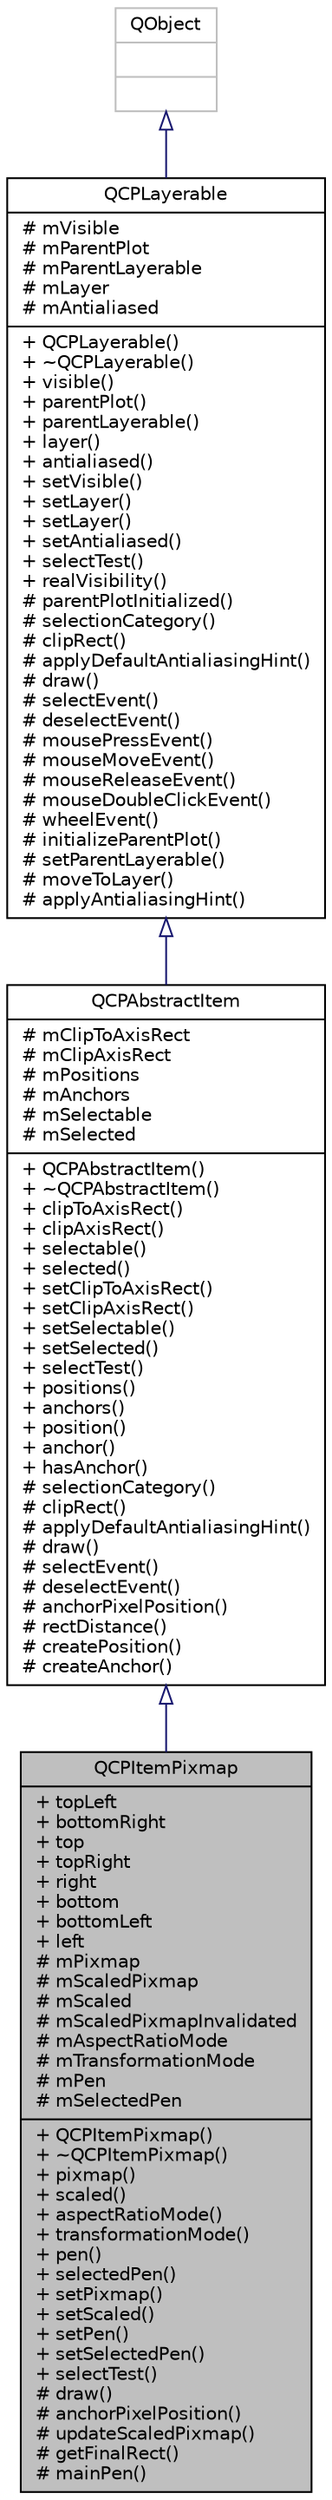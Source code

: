 digraph "QCPItemPixmap"
{
  edge [fontname="Helvetica",fontsize="10",labelfontname="Helvetica",labelfontsize="10"];
  node [fontname="Helvetica",fontsize="10",shape=record];
  Node652 [label="{QCPItemPixmap\n|+ topLeft\l+ bottomRight\l+ top\l+ topRight\l+ right\l+ bottom\l+ bottomLeft\l+ left\l# mPixmap\l# mScaledPixmap\l# mScaled\l# mScaledPixmapInvalidated\l# mAspectRatioMode\l# mTransformationMode\l# mPen\l# mSelectedPen\l|+ QCPItemPixmap()\l+ ~QCPItemPixmap()\l+ pixmap()\l+ scaled()\l+ aspectRatioMode()\l+ transformationMode()\l+ pen()\l+ selectedPen()\l+ setPixmap()\l+ setScaled()\l+ setPen()\l+ setSelectedPen()\l+ selectTest()\l# draw()\l# anchorPixelPosition()\l# updateScaledPixmap()\l# getFinalRect()\l# mainPen()\l}",height=0.2,width=0.4,color="black", fillcolor="grey75", style="filled", fontcolor="black"];
  Node653 -> Node652 [dir="back",color="midnightblue",fontsize="10",style="solid",arrowtail="onormal",fontname="Helvetica"];
  Node653 [label="{QCPAbstractItem\n|# mClipToAxisRect\l# mClipAxisRect\l# mPositions\l# mAnchors\l# mSelectable\l# mSelected\l|+ QCPAbstractItem()\l+ ~QCPAbstractItem()\l+ clipToAxisRect()\l+ clipAxisRect()\l+ selectable()\l+ selected()\l+ setClipToAxisRect()\l+ setClipAxisRect()\l+ setSelectable()\l+ setSelected()\l+ selectTest()\l+ positions()\l+ anchors()\l+ position()\l+ anchor()\l+ hasAnchor()\l# selectionCategory()\l# clipRect()\l# applyDefaultAntialiasingHint()\l# draw()\l# selectEvent()\l# deselectEvent()\l# anchorPixelPosition()\l# rectDistance()\l# createPosition()\l# createAnchor()\l}",height=0.2,width=0.4,color="black", fillcolor="white", style="filled",URL="$classQCPAbstractItem.html",tooltip="The abstract base class for all items in a plot. "];
  Node654 -> Node653 [dir="back",color="midnightblue",fontsize="10",style="solid",arrowtail="onormal",fontname="Helvetica"];
  Node654 [label="{QCPLayerable\n|# mVisible\l# mParentPlot\l# mParentLayerable\l# mLayer\l# mAntialiased\l|+ QCPLayerable()\l+ ~QCPLayerable()\l+ visible()\l+ parentPlot()\l+ parentLayerable()\l+ layer()\l+ antialiased()\l+ setVisible()\l+ setLayer()\l+ setLayer()\l+ setAntialiased()\l+ selectTest()\l+ realVisibility()\l# parentPlotInitialized()\l# selectionCategory()\l# clipRect()\l# applyDefaultAntialiasingHint()\l# draw()\l# selectEvent()\l# deselectEvent()\l# mousePressEvent()\l# mouseMoveEvent()\l# mouseReleaseEvent()\l# mouseDoubleClickEvent()\l# wheelEvent()\l# initializeParentPlot()\l# setParentLayerable()\l# moveToLayer()\l# applyAntialiasingHint()\l}",height=0.2,width=0.4,color="black", fillcolor="white", style="filled",URL="$classQCPLayerable.html",tooltip="Base class for all drawable objects. "];
  Node655 -> Node654 [dir="back",color="midnightblue",fontsize="10",style="solid",arrowtail="onormal",fontname="Helvetica"];
  Node655 [label="{QObject\n||}",height=0.2,width=0.4,color="grey75", fillcolor="white", style="filled"];
}
